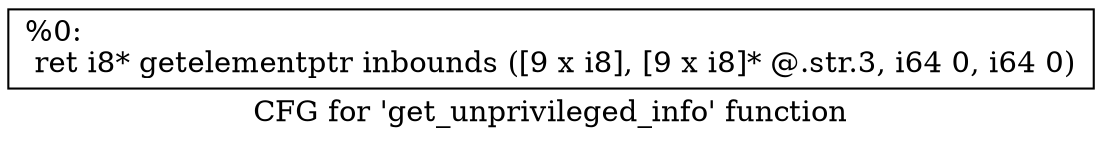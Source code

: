 digraph "CFG for 'get_unprivileged_info' function" {
	label="CFG for 'get_unprivileged_info' function";

	Node0x138f020 [shape=record,label="{%0:\l  ret i8* getelementptr inbounds ([9 x i8], [9 x i8]* @.str.3, i64 0, i64 0)\l}"];
}
